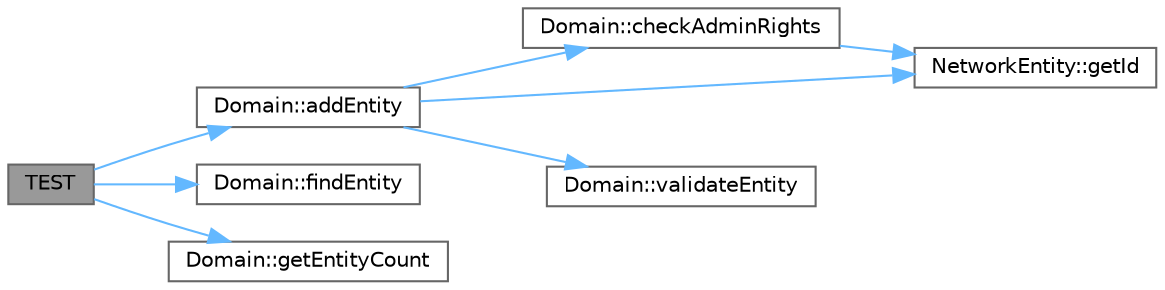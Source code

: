 digraph "TEST"
{
 // LATEX_PDF_SIZE
  bgcolor="transparent";
  edge [fontname=Helvetica,fontsize=10,labelfontname=Helvetica,labelfontsize=10];
  node [fontname=Helvetica,fontsize=10,shape=box,height=0.2,width=0.4];
  rankdir="LR";
  Node1 [id="Node000001",label="TEST",height=0.2,width=0.4,color="gray40", fillcolor="grey60", style="filled", fontcolor="black",tooltip=" "];
  Node1 -> Node2 [id="edge1_Node000001_Node000002",color="steelblue1",style="solid",tooltip=" "];
  Node2 [id="Node000002",label="Domain::addEntity",height=0.2,width=0.4,color="grey40", fillcolor="white", style="filled",URL="$class_domain.html#a4aeab31f80552d42f8c252132976e9c6",tooltip="Добавляет сущность в домен."];
  Node2 -> Node3 [id="edge2_Node000002_Node000003",color="steelblue1",style="solid",tooltip=" "];
  Node3 [id="Node000003",label="Domain::checkAdminRights",height=0.2,width=0.4,color="grey40", fillcolor="white", style="filled",URL="$class_domain.html#a02e4047bc66eafc7e3c560a8e58d70f7",tooltip="Проверяет права доступа пользователя на выполнение операций в домене."];
  Node3 -> Node4 [id="edge3_Node000003_Node000004",color="steelblue1",style="solid",tooltip=" "];
  Node4 [id="Node000004",label="NetworkEntity::getId",height=0.2,width=0.4,color="grey40", fillcolor="white", style="filled",URL="$class_network_entity.html#aebf4ef347e0f3355bc969520eecb100a",tooltip="Возвращает идентификатор сущности."];
  Node2 -> Node4 [id="edge4_Node000002_Node000004",color="steelblue1",style="solid",tooltip=" "];
  Node2 -> Node5 [id="edge5_Node000002_Node000005",color="steelblue1",style="solid",tooltip=" "];
  Node5 [id="Node000005",label="Domain::validateEntity",height=0.2,width=0.4,color="grey40", fillcolor="white", style="filled",URL="$class_domain.html#a8ed0e723504fd7378183636d90a3720a",tooltip="Проверяет валидность сущности перед добавлением."];
  Node1 -> Node6 [id="edge6_Node000001_Node000006",color="steelblue1",style="solid",tooltip=" "];
  Node6 [id="Node000006",label="Domain::findEntity",height=0.2,width=0.4,color="grey40", fillcolor="white", style="filled",URL="$class_domain.html#a7be131e0de27d9e184adb1808e2dfe29",tooltip="Ищет сущность в домене по идентификатору."];
  Node1 -> Node7 [id="edge7_Node000001_Node000007",color="steelblue1",style="solid",tooltip=" "];
  Node7 [id="Node000007",label="Domain::getEntityCount",height=0.2,width=0.4,color="grey40", fillcolor="white", style="filled",URL="$class_domain.html#a214fd1fa5423c6c7f895d1aab34f9eb5",tooltip="Возвращает количество сущностей в домене."];
}
